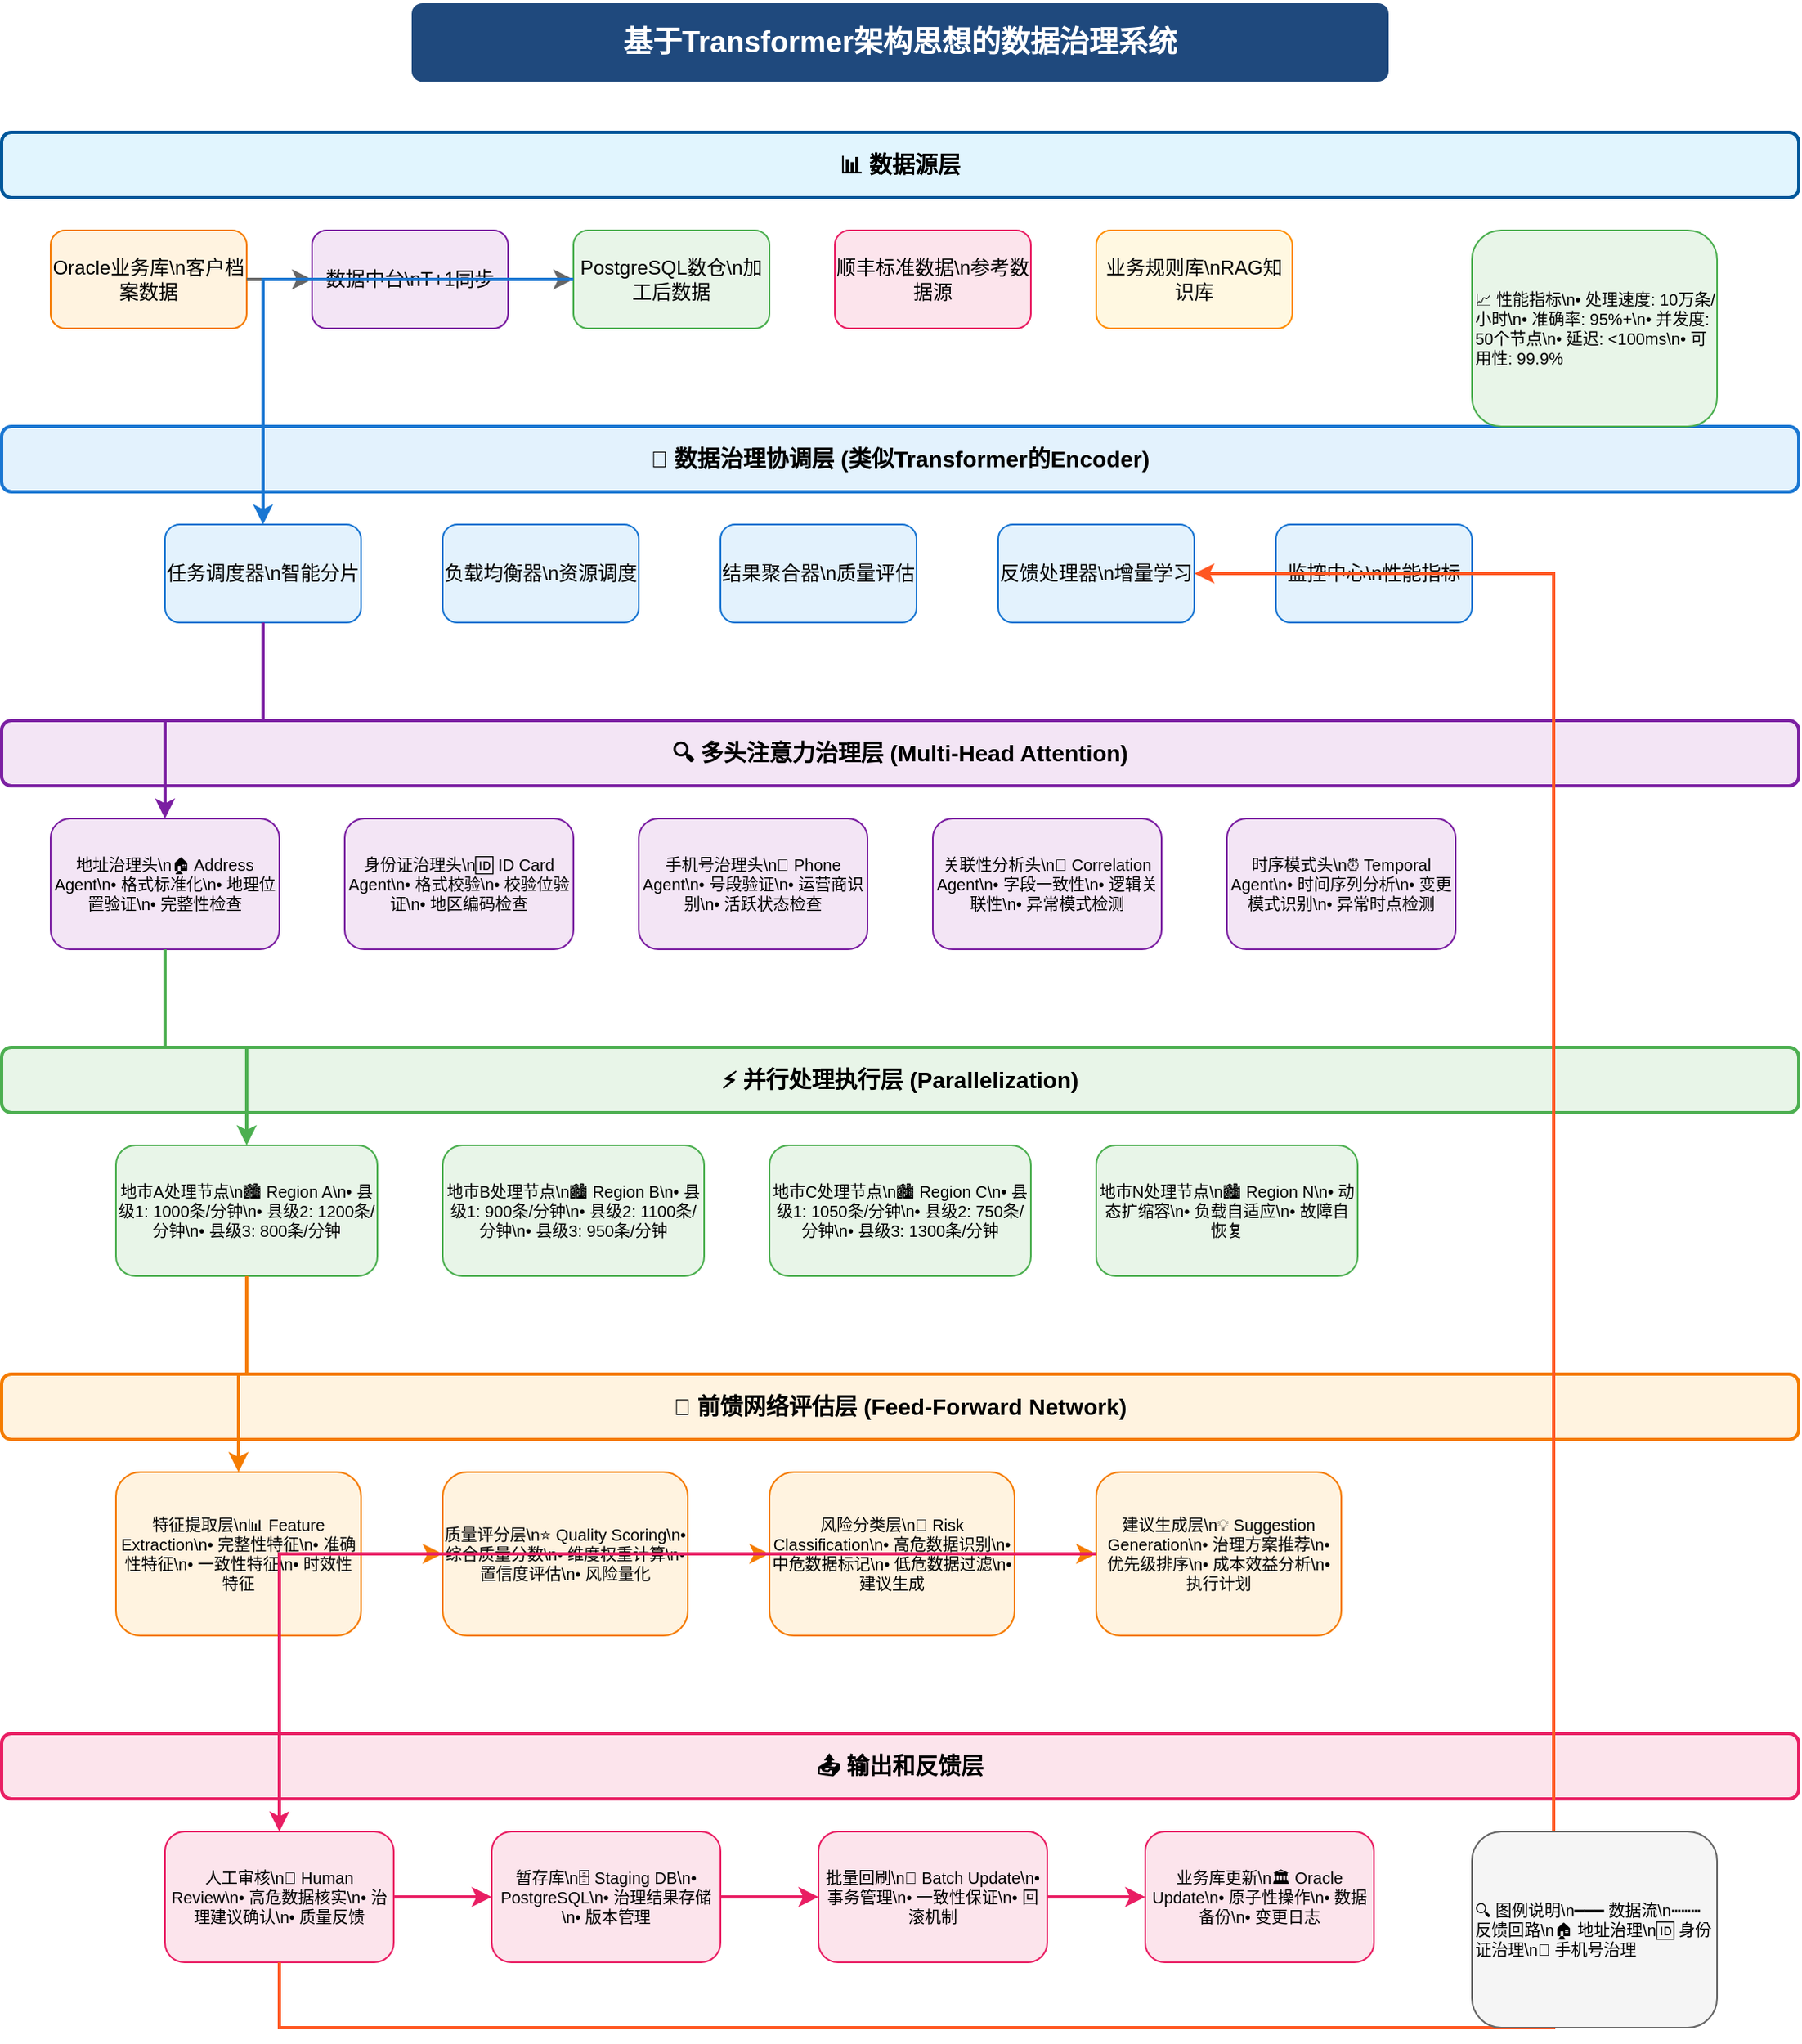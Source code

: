 <mxfile version="24.0.0" type="device">
  <diagram name="数据治理架构" id="data-governance-arch">
    <mxGraphModel dx="1422" dy="794" grid="1" gridSize="10" guides="1" tooltips="1" connect="1" arrows="1" fold="1" page="1" pageScale="1" pageWidth="1200" pageHeight="1600" math="0" shadow="0">
      <root>
        <mxCell id="0" />
        <mxCell id="1" parent="0" />
        
        <!-- 标题 -->
        <mxCell id="title" value="基于Transformer架构思想的数据治理系统" style="rounded=1;whiteSpace=wrap;html=1;fillColor=#1f497d;strokeColor=#ffffff;strokeWidth=2;fontSize=18;fontStyle=1;fontColor=#ffffff;" vertex="1" parent="1">
          <mxGeometry x="300" y="20" width="600" height="50" as="geometry" />
        </mxCell>
        
        <!-- 数据源层 -->
        <mxCell id="data-source-layer" value="📊 数据源层" style="rounded=1;whiteSpace=wrap;html=1;fillColor=#e1f5fe;strokeColor=#01579b;strokeWidth=2;fontSize=14;fontStyle=1;" vertex="1" parent="1">
          <mxGeometry x="50" y="100" width="1100" height="40" as="geometry" />
        </mxCell>
        
        <mxCell id="oracle-db" value="Oracle业务库\n客户档案数据" style="rounded=1;whiteSpace=wrap;html=1;fillColor=#fff3e0;strokeColor=#f57c00;" vertex="1" parent="1">
          <mxGeometry x="80" y="160" width="120" height="60" as="geometry" />
        </mxCell>
        
        <mxCell id="data-center" value="数据中台\nT+1同步" style="rounded=1;whiteSpace=wrap;html=1;fillColor=#f3e5f5;strokeColor=#7b1fa2;" vertex="1" parent="1">
          <mxGeometry x="240" y="160" width="120" height="60" as="geometry" />
        </mxCell>
        
        <mxCell id="postgres-dw" value="PostgreSQL数仓\n加工后数据" style="rounded=1;whiteSpace=wrap;html=1;fillColor=#e8f5e8;strokeColor=#4caf50;" vertex="1" parent="1">
          <mxGeometry x="400" y="160" width="120" height="60" as="geometry" />
        </mxCell>
        
        <mxCell id="sf-data" value="顺丰标准数据\n参考数据源" style="rounded=1;whiteSpace=wrap;html=1;fillColor=#fce4ec;strokeColor=#e91e63;" vertex="1" parent="1">
          <mxGeometry x="560" y="160" width="120" height="60" as="geometry" />
        </mxCell>
        
        <mxCell id="rule-base" value="业务规则库\nRAG知识库" style="rounded=1;whiteSpace=wrap;html=1;fillColor=#fff8e1;strokeColor=#ff8f00;" vertex="1" parent="1">
          <mxGeometry x="720" y="160" width="120" height="60" as="geometry" />
        </mxCell>
        
        <!-- 协调层 -->
        <mxCell id="coordination-layer" value="🎯 数据治理协调层 (类似Transformer的Encoder)" style="rounded=1;whiteSpace=wrap;html=1;fillColor=#e3f2fd;strokeColor=#1976d2;strokeWidth=2;fontSize=14;fontStyle=1;" vertex="1" parent="1">
          <mxGeometry x="50" y="280" width="1100" height="40" as="geometry" />
        </mxCell>
        
        <mxCell id="task-scheduler" value="任务调度器\n智能分片" style="rounded=1;whiteSpace=wrap;html=1;fillColor=#e3f2fd;strokeColor=#1976d2;" vertex="1" parent="1">
          <mxGeometry x="150" y="340" width="120" height="60" as="geometry" />
        </mxCell>
        
        <mxCell id="load-balancer" value="负载均衡器\n资源调度" style="rounded=1;whiteSpace=wrap;html=1;fillColor=#e3f2fd;strokeColor=#1976d2;" vertex="1" parent="1">
          <mxGeometry x="320" y="340" width="120" height="60" as="geometry" />
        </mxCell>
        
        <mxCell id="result-aggregator" value="结果聚合器\n质量评估" style="rounded=1;whiteSpace=wrap;html=1;fillColor=#e3f2fd;strokeColor=#1976d2;" vertex="1" parent="1">
          <mxGeometry x="490" y="340" width="120" height="60" as="geometry" />
        </mxCell>
        
        <mxCell id="feedback-processor" value="反馈处理器\n增量学习" style="rounded=1;whiteSpace=wrap;html=1;fillColor=#e3f2fd;strokeColor=#1976d2;" vertex="1" parent="1">
          <mxGeometry x="660" y="340" width="120" height="60" as="geometry" />
        </mxCell>
        
        <mxCell id="monitoring" value="监控中心\n性能指标" style="rounded=1;whiteSpace=wrap;html=1;fillColor=#e3f2fd;strokeColor=#1976d2;" vertex="1" parent="1">
          <mxGeometry x="830" y="340" width="120" height="60" as="geometry" />
        </mxCell>
        
        <!-- 多头注意力层 -->
        <mxCell id="attention-layer" value="🔍 多头注意力治理层 (Multi-Head Attention)" style="rounded=1;whiteSpace=wrap;html=1;fillColor=#f3e5f5;strokeColor=#7b1fa2;strokeWidth=2;fontSize=14;fontStyle=1;" vertex="1" parent="1">
          <mxGeometry x="50" y="460" width="1100" height="40" as="geometry" />
        </mxCell>
        
        <mxCell id="address-head" value="地址治理头\n🏠 Address Agent\n• 格式标准化\n• 地理位置验证\n• 完整性检查" style="rounded=1;whiteSpace=wrap;html=1;fillColor=#f3e5f5;strokeColor=#7b1fa2;fontSize=10;" vertex="1" parent="1">
          <mxGeometry x="80" y="520" width="140" height="80" as="geometry" />
        </mxCell>
        
        <mxCell id="idcard-head" value="身份证治理头\n🆔 ID Card Agent\n• 格式校验\n• 校验位验证\n• 地区编码检查" style="rounded=1;whiteSpace=wrap;html=1;fillColor=#f3e5f5;strokeColor=#7b1fa2;fontSize=10;" vertex="1" parent="1">
          <mxGeometry x="260" y="520" width="140" height="80" as="geometry" />
        </mxCell>
        
        <mxCell id="phone-head" value="手机号治理头\n📱 Phone Agent\n• 号段验证\n• 运营商识别\n• 活跃状态检查" style="rounded=1;whiteSpace=wrap;html=1;fillColor=#f3e5f5;strokeColor=#7b1fa2;fontSize=10;" vertex="1" parent="1">
          <mxGeometry x="440" y="520" width="140" height="80" as="geometry" />
        </mxCell>
        
        <mxCell id="correlation-head" value="关联性分析头\n🔗 Correlation Agent\n• 字段一致性\n• 逻辑关联性\n• 异常模式检测" style="rounded=1;whiteSpace=wrap;html=1;fillColor=#f3e5f5;strokeColor=#7b1fa2;fontSize=10;" vertex="1" parent="1">
          <mxGeometry x="620" y="520" width="140" height="80" as="geometry" />
        </mxCell>
        
        <mxCell id="temporal-head" value="时序模式头\n⏰ Temporal Agent\n• 时间序列分析\n• 变更模式识别\n• 异常时点检测" style="rounded=1;whiteSpace=wrap;html=1;fillColor=#f3e5f5;strokeColor=#7b1fa2;fontSize=10;" vertex="1" parent="1">
          <mxGeometry x="800" y="520" width="140" height="80" as="geometry" />
        </mxCell>
        
        <!-- 并行处理层 -->
        <mxCell id="parallel-layer" value="⚡ 并行处理执行层 (Parallelization)" style="rounded=1;whiteSpace=wrap;html=1;fillColor=#e8f5e8;strokeColor=#4caf50;strokeWidth=2;fontSize=14;fontStyle=1;" vertex="1" parent="1">
          <mxGeometry x="50" y="660" width="1100" height="40" as="geometry" />
        </mxCell>
        
        <mxCell id="region-a" value="地市A处理节点\n🏙️ Region A\n• 县级1: 1000条/分钟\n• 县级2: 1200条/分钟\n• 县级3: 800条/分钟" style="rounded=1;whiteSpace=wrap;html=1;fillColor=#e8f5e8;strokeColor=#4caf50;fontSize=10;" vertex="1" parent="1">
          <mxGeometry x="120" y="720" width="160" height="80" as="geometry" />
        </mxCell>
        
        <mxCell id="region-b" value="地市B处理节点\n🏙️ Region B\n• 县级1: 900条/分钟\n• 县级2: 1100条/分钟\n• 县级3: 950条/分钟" style="rounded=1;whiteSpace=wrap;html=1;fillColor=#e8f5e8;strokeColor=#4caf50;fontSize=10;" vertex="1" parent="1">
          <mxGeometry x="320" y="720" width="160" height="80" as="geometry" />
        </mxCell>
        
        <mxCell id="region-c" value="地市C处理节点\n🏙️ Region C\n• 县级1: 1050条/分钟\n• 县级2: 750条/分钟\n• 县级3: 1300条/分钟" style="rounded=1;whiteSpace=wrap;html=1;fillColor=#e8f5e8;strokeColor=#4caf50;fontSize=10;" vertex="1" parent="1">
          <mxGeometry x="520" y="720" width="160" height="80" as="geometry" />
        </mxCell>
        
        <mxCell id="region-n" value="地市N处理节点\n🏙️ Region N\n• 动态扩缩容\n• 负载自适应\n• 故障自恢复" style="rounded=1;whiteSpace=wrap;html=1;fillColor=#e8f5e8;strokeColor=#4caf50;fontSize=10;" vertex="1" parent="1">
          <mxGeometry x="720" y="720" width="160" height="80" as="geometry" />
        </mxCell>
        
        <!-- 前馈网络层 -->
        <mxCell id="ffn-layer" value="🧠 前馈网络评估层 (Feed-Forward Network)" style="rounded=1;whiteSpace=wrap;html=1;fillColor=#fff3e0;strokeColor=#f57c00;strokeWidth=2;fontSize=14;fontStyle=1;" vertex="1" parent="1">
          <mxGeometry x="50" y="860" width="1100" height="40" as="geometry" />
        </mxCell>
        
        <mxCell id="feature-extraction" value="特征提取层\n📊 Feature Extraction\n• 完整性特征\n• 准确性特征\n• 一致性特征\n• 时效性特征" style="rounded=1;whiteSpace=wrap;html=1;fillColor=#fff3e0;strokeColor=#f57c00;fontSize=10;" vertex="1" parent="1">
          <mxGeometry x="120" y="920" width="150" height="100" as="geometry" />
        </mxCell>
        
        <mxCell id="quality-scoring" value="质量评分层\n⭐ Quality Scoring\n• 综合质量分数\n• 维度权重计算\n• 置信度评估\n• 风险量化" style="rounded=1;whiteSpace=wrap;html=1;fillColor=#fff3e0;strokeColor=#f57c00;fontSize=10;" vertex="1" parent="1">
          <mxGeometry x="320" y="920" width="150" height="100" as="geometry" />
        </mxCell>
        
        <mxCell id="risk-classification" value="风险分类层\n🚨 Risk Classification\n• 高危数据识别\n• 中危数据标记\n• 低危数据过滤\n• 建议生成" style="rounded=1;whiteSpace=wrap;html=1;fillColor=#fff3e0;strokeColor=#f57c00;fontSize=10;" vertex="1" parent="1">
          <mxGeometry x="520" y="920" width="150" height="100" as="geometry" />
        </mxCell>
        
        <mxCell id="suggestion-generation" value="建议生成层\n💡 Suggestion Generation\n• 治理方案推荐\n• 优先级排序\n• 成本效益分析\n• 执行计划" style="rounded=1;whiteSpace=wrap;html=1;fillColor=#fff3e0;strokeColor=#f57c00;fontSize=10;" vertex="1" parent="1">
          <mxGeometry x="720" y="920" width="150" height="100" as="geometry" />
        </mxCell>
        
        <!-- 输出层 -->
        <mxCell id="output-layer" value="📤 输出和反馈层" style="rounded=1;whiteSpace=wrap;html=1;fillColor=#fce4ec;strokeColor=#e91e63;strokeWidth=2;fontSize=14;fontStyle=1;" vertex="1" parent="1">
          <mxGeometry x="50" y="1080" width="1100" height="40" as="geometry" />
        </mxCell>
        
        <mxCell id="human-review" value="人工审核\n👥 Human Review\n• 高危数据核实\n• 治理建议确认\n• 质量反馈" style="rounded=1;whiteSpace=wrap;html=1;fillColor=#fce4ec;strokeColor=#e91e63;fontSize=10;" vertex="1" parent="1">
          <mxGeometry x="150" y="1140" width="140" height="80" as="geometry" />
        </mxCell>
        
        <mxCell id="staging-db" value="暂存库\n🗄️ Staging DB\n• PostgreSQL\n• 治理结果存储\n• 版本管理" style="rounded=1;whiteSpace=wrap;html=1;fillColor=#fce4ec;strokeColor=#e91e63;fontSize=10;" vertex="1" parent="1">
          <mxGeometry x="350" y="1140" width="140" height="80" as="geometry" />
        </mxCell>
        
        <mxCell id="batch-update" value="批量回刷\n🔄 Batch Update\n• 事务管理\n• 一致性保证\n• 回滚机制" style="rounded=1;whiteSpace=wrap;html=1;fillColor=#fce4ec;strokeColor=#e91e63;fontSize=10;" vertex="1" parent="1">
          <mxGeometry x="550" y="1140" width="140" height="80" as="geometry" />
        </mxCell>
        
        <mxCell id="oracle-update" value="业务库更新\n🏛️ Oracle Update\n• 原子性操作\n• 数据备份\n• 变更日志" style="rounded=1;whiteSpace=wrap;html=1;fillColor=#fce4ec;strokeColor=#e91e63;fontSize=10;" vertex="1" parent="1">
          <mxGeometry x="750" y="1140" width="140" height="80" as="geometry" />
        </mxCell>
        
        <!-- 数据流箭头 -->
        <mxCell id="flow1" style="edgeStyle=orthogonalEdgeStyle;rounded=0;orthogonalLoop=1;jettySize=auto;html=1;strokeWidth=2;strokeColor=#666666;" edge="1" parent="1" source="oracle-db" target="data-center">
          <mxGeometry relative="1" as="geometry" />
        </mxCell>
        
        <mxCell id="flow2" style="edgeStyle=orthogonalEdgeStyle;rounded=0;orthogonalLoop=1;jettySize=auto;html=1;strokeWidth=2;strokeColor=#666666;" edge="1" parent="1" source="data-center" target="postgres-dw">
          <mxGeometry relative="1" as="geometry" />
        </mxCell>
        
        <mxCell id="flow3" style="edgeStyle=orthogonalEdgeStyle;rounded=0;orthogonalLoop=1;jettySize=auto;html=1;strokeWidth=2;strokeColor=#1976d2;" edge="1" parent="1" source="postgres-dw" target="task-scheduler">
          <mxGeometry relative="1" as="geometry" />
        </mxCell>
        
        <mxCell id="flow4" style="edgeStyle=orthogonalEdgeStyle;rounded=0;orthogonalLoop=1;jettySize=auto;html=1;strokeWidth=2;strokeColor=#7b1fa2;" edge="1" parent="1" source="task-scheduler" target="address-head">
          <mxGeometry relative="1" as="geometry" />
        </mxCell>
        
        <mxCell id="flow5" style="edgeStyle=orthogonalEdgeStyle;rounded=0;orthogonalLoop=1;jettySize=auto;html=1;strokeWidth=2;strokeColor=#4caf50;" edge="1" parent="1" source="address-head" target="region-a">
          <mxGeometry relative="1" as="geometry" />
        </mxCell>
        
        <mxCell id="flow6" style="edgeStyle=orthogonalEdgeStyle;rounded=0;orthogonalLoop=1;jettySize=auto;html=1;strokeWidth=2;strokeColor=#f57c00;" edge="1" parent="1" source="region-a" target="feature-extraction">
          <mxGeometry relative="1" as="geometry" />
        </mxCell>
        
        <mxCell id="flow7" style="edgeStyle=orthogonalEdgeStyle;rounded=0;orthogonalLoop=1;jettySize=auto;html=1;strokeWidth=2;strokeColor=#f57c00;" edge="1" parent="1" source="feature-extraction" target="quality-scoring">
          <mxGeometry relative="1" as="geometry" />
        </mxCell>
        
        <mxCell id="flow8" style="edgeStyle=orthogonalEdgeStyle;rounded=0;orthogonalLoop=1;jettySize=auto;html=1;strokeWidth=2;strokeColor=#f57c00;" edge="1" parent="1" source="quality-scoring" target="risk-classification">
          <mxGeometry relative="1" as="geometry" />
        </mxCell>
        
        <mxCell id="flow9" style="edgeStyle=orthogonalEdgeStyle;rounded=0;orthogonalLoop=1;jettySize=auto;html=1;strokeWidth=2;strokeColor=#f57c00;" edge="1" parent="1" source="risk-classification" target="suggestion-generation">
          <mxGeometry relative="1" as="geometry" />
        </mxCell>
        
        <mxCell id="flow10" style="edgeStyle=orthogonalEdgeStyle;rounded=0;orthogonalLoop=1;jettySize=auto;html=1;strokeWidth=2;strokeColor=#e91e63;" edge="1" parent="1" source="suggestion-generation" target="human-review">
          <mxGeometry relative="1" as="geometry" />
        </mxCell>
        
        <mxCell id="flow11" style="edgeStyle=orthogonalEdgeStyle;rounded=0;orthogonalLoop=1;jettySize=auto;html=1;strokeWidth=2;strokeColor=#e91e63;" edge="1" parent="1" source="human-review" target="staging-db">
          <mxGeometry relative="1" as="geometry" />
        </mxCell>
        
        <mxCell id="flow12" style="edgeStyle=orthogonalEdgeStyle;rounded=0;orthogonalLoop=1;jettySize=auto;html=1;strokeWidth=2;strokeColor=#e91e63;" edge="1" parent="1" source="staging-db" target="batch-update">
          <mxGeometry relative="1" as="geometry" />
        </mxCell>
        
        <mxCell id="flow13" style="edgeStyle=orthogonalEdgeStyle;rounded=0;orthogonalLoop=1;jettySize=auto;html=1;strokeWidth=2;strokeColor=#e91e63;" edge="1" parent="1" source="batch-update" target="oracle-update">
          <mxGeometry relative="1" as="geometry" />
        </mxCell>
        
        <!-- 反馈回路 -->
        <mxCell id="feedback-loop" style="edgeStyle=orthogonalEdgeStyle;rounded=0;orthogonalLoop=1;jettySize=auto;html=1;strokeWidth=2;strokeColor=#ff5722;strokeDashArray=5 5;" edge="1" parent="1" source="human-review" target="feedback-processor">
          <mxGeometry relative="1" as="geometry">
            <Array as="points">
              <mxPoint x="220" y="1260" />
              <mxPoint x="1000" y="1260" />
              <mxPoint x="1000" y="370" />
              <mxPoint x="720" y="370" />
            </Array>
          </mxGeometry>
        </mxCell>
        
        <!-- 图例 -->
        <mxCell id="legend" value="🔍 图例说明\n━━━ 数据流\n┅┅┅ 反馈回路\n🏠 地址治理\n🆔 身份证治理\n📱 手机号治理" style="rounded=1;whiteSpace=wrap;html=1;fillColor=#f5f5f5;strokeColor=#666666;fontSize=10;align=left;" vertex="1" parent="1">
          <mxGeometry x="950" y="1140" width="150" height="120" as="geometry" />
        </mxCell>
        
        <!-- 性能指标 -->
        <mxCell id="performance" value="📈 性能指标\n• 处理速度: 10万条/小时\n• 准确率: 95%+\n• 并发度: 50个节点\n• 延迟: &lt;100ms\n• 可用性: 99.9%" style="rounded=1;whiteSpace=wrap;html=1;fillColor=#e8f5e8;strokeColor=#4caf50;fontSize=10;align=left;" vertex="1" parent="1">
          <mxGeometry x="950" y="160" width="150" height="120" as="geometry" />
        </mxCell>
        
      </root>
    </mxGraphModel>
  </diagram>
</mxfile>